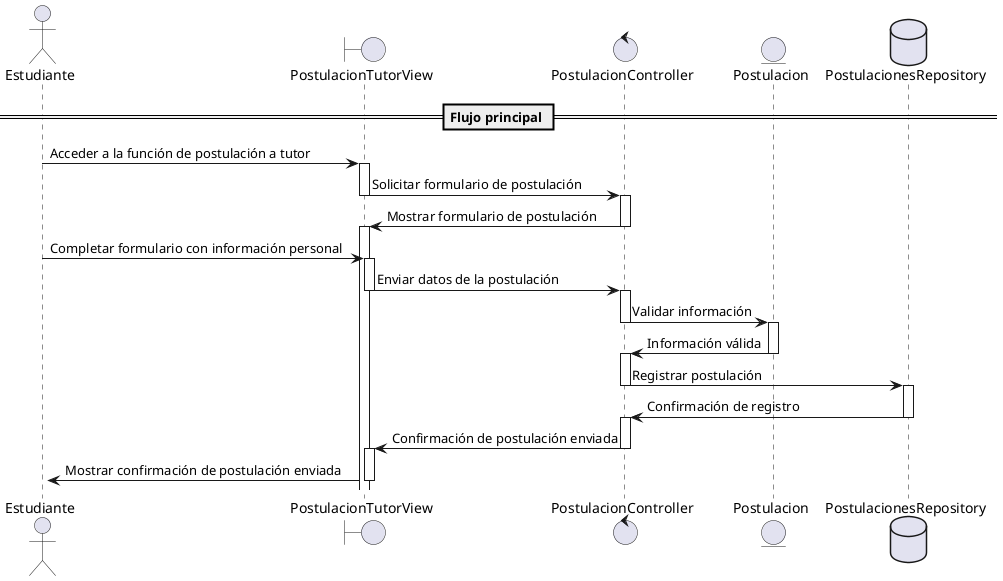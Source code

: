 @startuml
actor Estudiante
boundary "PostulacionTutorView" as View
control "PostulacionController" as Controller
entity "Postulacion" as Postulacion
database "PostulacionesRepository" as Repository

== Flujo principal ==
Estudiante -> View --++: Acceder a la función de postulación a tutor
View -> Controller --++: Solicitar formulario de postulación
Controller -> View --++: Mostrar formulario de postulación
Estudiante -> View --++: Completar formulario con información personal
View -> Controller --++: Enviar datos de la postulación
Controller -> Postulacion --++: Validar información
Postulacion -> Controller --++: Información válida
Controller -> Repository --++: Registrar postulación
Repository -> Controller --++: Confirmación de registro
Controller -> View --++: Confirmación de postulación enviada
View -> Estudiante --++: Mostrar confirmación de postulación enviada
@enduml